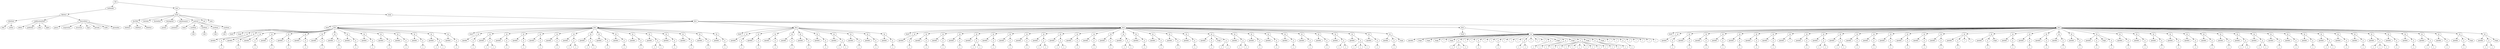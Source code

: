 digraph Tree {
	"t0" [label = "TEI"];
	"t1" [label = "teiHeader"];
	"t2" [label = "fileDesc"];
	"t3" [label = "titleStmt"];
	"t4" [label = "title"];
	"t5" [label = "author"];
	"t6" [label = "publicationStmt"];
	"t7" [label = "editor"];
	"t8" [label = "publisher"];
	"t9" [label = "idno"];
	"t10" [label = "rights"];
	"t11" [label = "SourceDesc"];
	"t12" [label = "genre"];
	"t13" [label = "inspiration"];
	"t14" [label = "structure"];
	"t15" [label = "type"];
	"t16" [label = "periode"];
	"t17" [label = "taille"];
	"t18" [label = "permalien"];
	"t19" [label = "text"];
	"t20" [label = "front"];
	"t21" [label = "docTitle"];
	"t22" [label = "titlePart"];
	"t23" [label = "titlePart"];
	"t24" [label = "titlePart"];
	"t25" [label = "docDate"];
	"t26" [label = "docAuthor"];
	"t27" [label = "docImprint"];
	"t28" [label = "printer"];
	"t29" [label = "performance"];
	"t30" [label = "premiere"];
	"t31" [label = "castList"];
	"t32" [label = "head"];
	"t33" [label = "castItem"];
	"t34" [label = "role"];
	"t35" [label = "castItem"];
	"t36" [label = "role"];
	"t37" [label = "castItem"];
	"t38" [label = "role"];
	"t39" [label = "castItem"];
	"t40" [label = "role"];
	"t41" [label = "set"];
	"t42" [label = "note"];
	"t43" [label = "body"];
	"t44" [label = "div1"];
	"t45" [label = "head"];
	"t46" [label = "div2"];
	"t47" [label = "head"];
	"t48" [label = "stage"];
	"t49" [label = "sp"];
	"t50" [label = "speaker"];
	"t51" [label = "p"];
	"t52" [label = "s"];
	"t53" [label = "sp"];
	"t54" [label = "speaker"];
	"t55" [label = "p"];
	"t56" [label = "s"];
	"t57" [label = "sp"];
	"t58" [label = "speaker"];
	"t59" [label = "p"];
	"t60" [label = "s"];
	"t61" [label = "sp"];
	"t62" [label = "speaker"];
	"t63" [label = "p"];
	"t64" [label = "s"];
	"t65" [label = "sp"];
	"t66" [label = "speaker"];
	"t67" [label = "p"];
	"t68" [label = "s"];
	"t69" [label = "sp"];
	"t70" [label = "speaker"];
	"t71" [label = "p"];
	"t72" [label = "s"];
	"t73" [label = "sp"];
	"t74" [label = "speaker"];
	"t75" [label = "p"];
	"t76" [label = "s"];
	"t77" [label = "sp"];
	"t78" [label = "speaker"];
	"t79" [label = "p"];
	"t80" [label = "s"];
	"t81" [label = "sp"];
	"t82" [label = "speaker"];
	"t83" [label = "p"];
	"t84" [label = "s"];
	"t85" [label = "sp"];
	"t86" [label = "speaker"];
	"t87" [label = "p"];
	"t88" [label = "s"];
	"t89" [label = "sp"];
	"t90" [label = "speaker"];
	"t91" [label = "p"];
	"t92" [label = "s"];
	"t93" [label = "sp"];
	"t94" [label = "speaker"];
	"t95" [label = "p"];
	"t96" [label = "s"];
	"t97" [label = "sp"];
	"t98" [label = "speaker"];
	"t99" [label = "p"];
	"t100" [label = "s"];
	"t101" [label = "sp"];
	"t102" [label = "speaker"];
	"t103" [label = "p"];
	"t104" [label = "s"];
	"t105" [label = "s"];
	"t106" [label = "sp"];
	"t107" [label = "speaker"];
	"t108" [label = "p"];
	"t109" [label = "s"];
	"t110" [label = "div2"];
	"t111" [label = "head"];
	"t112" [label = "sp"];
	"t113" [label = "speaker"];
	"t114" [label = "p"];
	"t115" [label = "s"];
	"t116" [label = "sp"];
	"t117" [label = "speaker"];
	"t118" [label = "p"];
	"t119" [label = "s"];
	"t120" [label = "s"];
	"t121" [label = "sp"];
	"t122" [label = "speaker"];
	"t123" [label = "p"];
	"t124" [label = "s"];
	"t125" [label = "sp"];
	"t126" [label = "speaker"];
	"t127" [label = "p"];
	"t128" [label = "s"];
	"t129" [label = "sp"];
	"t130" [label = "speaker"];
	"t131" [label = "p"];
	"t132" [label = "s"];
	"t133" [label = "sp"];
	"t134" [label = "speaker"];
	"t135" [label = "p"];
	"t136" [label = "s"];
	"t137" [label = "sp"];
	"t138" [label = "speaker"];
	"t139" [label = "p"];
	"t140" [label = "s"];
	"t141" [label = "s"];
	"t142" [label = "sp"];
	"t143" [label = "speaker"];
	"t144" [label = "p"];
	"t145" [label = "s"];
	"t146" [label = "s"];
	"t147" [label = "sp"];
	"t148" [label = "speaker"];
	"t149" [label = "p"];
	"t150" [label = "s"];
	"t151" [label = "sp"];
	"t152" [label = "speaker"];
	"t153" [label = "p"];
	"t154" [label = "s"];
	"t155" [label = "sp"];
	"t156" [label = "speaker"];
	"t157" [label = "p"];
	"t158" [label = "s"];
	"t159" [label = "sp"];
	"t160" [label = "speaker"];
	"t161" [label = "p"];
	"t162" [label = "s"];
	"t163" [label = "s"];
	"t164" [label = "sp"];
	"t165" [label = "speaker"];
	"t166" [label = "p"];
	"t167" [label = "s"];
	"t168" [label = "sp"];
	"t169" [label = "speaker"];
	"t170" [label = "p"];
	"t171" [label = "s"];
	"t172" [label = "sp"];
	"t173" [label = "speaker"];
	"t174" [label = "p"];
	"t175" [label = "s"];
	"t176" [label = "sp"];
	"t177" [label = "speaker"];
	"t178" [label = "p"];
	"t179" [label = "s"];
	"t180" [label = "div2"];
	"t181" [label = "head"];
	"t182" [label = "sp"];
	"t183" [label = "speaker"];
	"t184" [label = "p"];
	"t185" [label = "s"];
	"t186" [label = "sp"];
	"t187" [label = "speaker"];
	"t188" [label = "p"];
	"t189" [label = "s"];
	"t190" [label = "sp"];
	"t191" [label = "speaker"];
	"t192" [label = "p"];
	"t193" [label = "s"];
	"t194" [label = "sp"];
	"t195" [label = "speaker"];
	"t196" [label = "p"];
	"t197" [label = "s"];
	"t198" [label = "sp"];
	"t199" [label = "speaker"];
	"t200" [label = "p"];
	"t201" [label = "s"];
	"t202" [label = "sp"];
	"t203" [label = "speaker"];
	"t204" [label = "p"];
	"t205" [label = "s"];
	"t206" [label = "sp"];
	"t207" [label = "speaker"];
	"t208" [label = "p"];
	"t209" [label = "s"];
	"t210" [label = "s"];
	"t211" [label = "sp"];
	"t212" [label = "speaker"];
	"t213" [label = "p"];
	"t214" [label = "s"];
	"t215" [label = "sp"];
	"t216" [label = "speaker"];
	"t217" [label = "p"];
	"t218" [label = "s"];
	"t219" [label = "sp"];
	"t220" [label = "speaker"];
	"t221" [label = "p"];
	"t222" [label = "s"];
	"t223" [label = "div2"];
	"t224" [label = "head"];
	"t225" [label = "sp"];
	"t226" [label = "speaker"];
	"t227" [label = "p"];
	"t228" [label = "s"];
	"t229" [label = "sp"];
	"t230" [label = "speaker"];
	"t231" [label = "p"];
	"t232" [label = "s"];
	"t233" [label = "sp"];
	"t234" [label = "speaker"];
	"t235" [label = "p"];
	"t236" [label = "s"];
	"t237" [label = "sp"];
	"t238" [label = "speaker"];
	"t239" [label = "p"];
	"t240" [label = "s"];
	"t241" [label = "sp"];
	"t242" [label = "speaker"];
	"t243" [label = "p"];
	"t244" [label = "s"];
	"t245" [label = "s"];
	"t246" [label = "sp"];
	"t247" [label = "speaker"];
	"t248" [label = "p"];
	"t249" [label = "s"];
	"t250" [label = "sp"];
	"t251" [label = "speaker"];
	"t252" [label = "p"];
	"t253" [label = "s"];
	"t254" [label = "sp"];
	"t255" [label = "speaker"];
	"t256" [label = "p"];
	"t257" [label = "s"];
	"t258" [label = "sp"];
	"t259" [label = "speaker"];
	"t260" [label = "p"];
	"t261" [label = "s"];
	"t262" [label = "s"];
	"t263" [label = "sp"];
	"t264" [label = "speaker"];
	"t265" [label = "p"];
	"t266" [label = "s"];
	"t267" [label = "s"];
	"t268" [label = "sp"];
	"t269" [label = "speaker"];
	"t270" [label = "p"];
	"t271" [label = "s"];
	"t272" [label = "sp"];
	"t273" [label = "speaker"];
	"t274" [label = "p"];
	"t275" [label = "s"];
	"t276" [label = "sp"];
	"t277" [label = "speaker"];
	"t278" [label = "p"];
	"t279" [label = "s"];
	"t280" [label = "sp"];
	"t281" [label = "speaker"];
	"t282" [label = "p"];
	"t283" [label = "s"];
	"t284" [label = "s"];
	"t285" [label = "sp"];
	"t286" [label = "speaker"];
	"t287" [label = "p"];
	"t288" [label = "s"];
	"t289" [label = "sp"];
	"t290" [label = "speaker"];
	"t291" [label = "p"];
	"t292" [label = "s"];
	"t293" [label = "sp"];
	"t294" [label = "speaker"];
	"t295" [label = "p"];
	"t296" [label = "s"];
	"t297" [label = "sp"];
	"t298" [label = "speaker"];
	"t299" [label = "p"];
	"t300" [label = "s"];
	"t301" [label = "sp"];
	"t302" [label = "speaker"];
	"t303" [label = "p"];
	"t304" [label = "s"];
	"t305" [label = "stage"];
	"t306" [label = "p"];
	"t307" [label = "s"];
	"t308" [label = "s"];
	"t309" [label = "sp"];
	"t310" [label = "speaker"];
	"t311" [label = "p"];
	"t312" [label = "s"];
	"t313" [label = "s"];
	"t314" [label = "sp"];
	"t315" [label = "speaker"];
	"t316" [label = "p"];
	"t317" [label = "s"];
	"t318" [label = "sp"];
	"t319" [label = "speaker"];
	"t320" [label = "p"];
	"t321" [label = "s"];
	"t322" [label = "sp"];
	"t323" [label = "speaker"];
	"t324" [label = "p"];
	"t325" [label = "s"];
	"t326" [label = "sp"];
	"t327" [label = "speaker"];
	"t328" [label = "p"];
	"t329" [label = "s"];
	"t330" [label = "sp"];
	"t331" [label = "speaker"];
	"t332" [label = "p"];
	"t333" [label = "s"];
	"t334" [label = "sp"];
	"t335" [label = "speaker"];
	"t336" [label = "p"];
	"t337" [label = "s"];
	"t338" [label = "s"];
	"t339" [label = "sp"];
	"t340" [label = "speaker"];
	"t341" [label = "p"];
	"t342" [label = "s"];
	"t343" [label = "s"];
	"t344" [label = "s"];
	"t345" [label = "sp"];
	"t346" [label = "speaker"];
	"t347" [label = "p"];
	"t348" [label = "s"];
	"t349" [label = "sp"];
	"t350" [label = "speaker"];
	"t351" [label = "p"];
	"t352" [label = "s"];
	"t353" [label = "stage"];
	"t354" [label = "div2"];
	"t355" [label = "head"];
	"t356" [label = "sp"];
	"t357" [label = "speaker"];
	"t358" [label = "stage"];
	"t359" [label = "stage"];
	"t360" [label = "stage"];
	"t361" [label = "l"];
	"t362" [label = "stage"];
	"t363" [label = "p"];
	"t364" [label = "s"];
	"t365" [label = "s"];
	"t366" [label = "s"];
	"t367" [label = "l"];
	"t368" [label = "l"];
	"t369" [label = "p"];
	"t370" [label = "s"];
	"t371" [label = "l"];
	"t372" [label = "l"];
	"t373" [label = "p"];
	"t374" [label = "s"];
	"t375" [label = "l"];
	"t376" [label = "l"];
	"t377" [label = "l"];
	"t378" [label = "p"];
	"t379" [label = "s"];
	"t380" [label = "s"];
	"t381" [label = "l"];
	"t382" [label = "l"];
	"t383" [label = "l"];
	"t384" [label = "p"];
	"t385" [label = "s"];
	"t386" [label = "stage"];
	"t387" [label = "p"];
	"t388" [label = "s"];
	"t389" [label = "s"];
	"t390" [label = "stage"];
	"t391" [label = "p"];
	"t392" [label = "s"];
	"t393" [label = "s"];
	"t394" [label = "s"];
	"t395" [label = "s"];
	"t396" [label = "s"];
	"t397" [label = "s"];
	"t398" [label = "s"];
	"t399" [label = "s"];
	"t400" [label = "s"];
	"t401" [label = "stage"];
	"t402" [label = "p"];
	"t403" [label = "s"];
	"t404" [label = "s"];
	"t405" [label = "s"];
	"t406" [label = "stage"];
	"t407" [label = "l"];
	"t408" [label = "l"];
	"t409" [label = "p"];
	"t410" [label = "s"];
	"t411" [label = "l"];
	"t412" [label = "l"];
	"t413" [label = "l"];
	"t414" [label = "l"];
	"t415" [label = "l"];
	"t416" [label = "div2"];
	"t417" [label = "head"];
	"t418" [label = "sp"];
	"t419" [label = "speaker"];
	"t420" [label = "p"];
	"t421" [label = "s"];
	"t422" [label = "sp"];
	"t423" [label = "speaker"];
	"t424" [label = "p"];
	"t425" [label = "s"];
	"t426" [label = "sp"];
	"t427" [label = "speaker"];
	"t428" [label = "p"];
	"t429" [label = "s"];
	"t430" [label = "sp"];
	"t431" [label = "speaker"];
	"t432" [label = "p"];
	"t433" [label = "s"];
	"t434" [label = "sp"];
	"t435" [label = "speaker"];
	"t436" [label = "p"];
	"t437" [label = "s"];
	"t438" [label = "sp"];
	"t439" [label = "speaker"];
	"t440" [label = "p"];
	"t441" [label = "s"];
	"t442" [label = "sp"];
	"t443" [label = "speaker"];
	"t444" [label = "p"];
	"t445" [label = "s"];
	"t446" [label = "sp"];
	"t447" [label = "speaker"];
	"t448" [label = "l"];
	"t449" [label = "sp"];
	"t450" [label = "speaker"];
	"t451" [label = "p"];
	"t452" [label = "s"];
	"t453" [label = "sp"];
	"t454" [label = "speaker"];
	"t455" [label = "p"];
	"t456" [label = "s"];
	"t457" [label = "s"];
	"t458" [label = "sp"];
	"t459" [label = "speaker"];
	"t460" [label = "p"];
	"t461" [label = "s"];
	"t462" [label = "s"];
	"t463" [label = "sp"];
	"t464" [label = "speaker"];
	"t465" [label = "p"];
	"t466" [label = "s"];
	"t467" [label = "sp"];
	"t468" [label = "speaker"];
	"t469" [label = "p"];
	"t470" [label = "s"];
	"t471" [label = "sp"];
	"t472" [label = "speaker"];
	"t473" [label = "p"];
	"t474" [label = "s"];
	"t475" [label = "sp"];
	"t476" [label = "speaker"];
	"t477" [label = "p"];
	"t478" [label = "s"];
	"t479" [label = "sp"];
	"t480" [label = "speaker"];
	"t481" [label = "p"];
	"t482" [label = "s"];
	"t483" [label = "sp"];
	"t484" [label = "speaker"];
	"t485" [label = "p"];
	"t486" [label = "s"];
	"t487" [label = "sp"];
	"t488" [label = "speaker"];
	"t489" [label = "p"];
	"t490" [label = "s"];
	"t491" [label = "l"];
	"t492" [label = "l"];
	"t493" [label = "sp"];
	"t494" [label = "speaker"];
	"t495" [label = "p"];
	"t496" [label = "s"];
	"t497" [label = "stage"];
	"t498" [label = "sp"];
	"t499" [label = "speaker"];
	"t500" [label = "p"];
	"t501" [label = "s"];
	"t502" [label = "sp"];
	"t503" [label = "speaker"];
	"t504" [label = "p"];
	"t505" [label = "s"];
	"t506" [label = "sp"];
	"t507" [label = "speaker"];
	"t508" [label = "p"];
	"t509" [label = "s"];
	"t510" [label = "sp"];
	"t511" [label = "speaker"];
	"t512" [label = "p"];
	"t513" [label = "s"];
	"t514" [label = "sp"];
	"t515" [label = "speaker"];
	"t516" [label = "p"];
	"t517" [label = "s"];
	"t518" [label = "sp"];
	"t519" [label = "speaker"];
	"t520" [label = "p"];
	"t521" [label = "s"];
	"t522" [label = "stage"];
	"t523" [label = "p"];
	"t524" [label = "s"];
	"t525" [label = "sp"];
	"t526" [label = "speaker"];
	"t527" [label = "p"];
	"t528" [label = "s"];
	"t529" [label = "sp"];
	"t530" [label = "speaker"];
	"t531" [label = "p"];
	"t532" [label = "s"];
	"t533" [label = "sp"];
	"t534" [label = "speaker"];
	"t535" [label = "p"];
	"t536" [label = "s"];
	"t537" [label = "sp"];
	"t538" [label = "speaker"];
	"t539" [label = "p"];
	"t540" [label = "s"];
	"t541" [label = "sp"];
	"t542" [label = "speaker"];
	"t543" [label = "p"];
	"t544" [label = "s"];
	"t545" [label = "sp"];
	"t546" [label = "speaker"];
	"t547" [label = "p"];
	"t548" [label = "s"];
	"t549" [label = "sp"];
	"t550" [label = "speaker"];
	"t551" [label = "p"];
	"t552" [label = "s"];
	"t553" [label = "sp"];
	"t554" [label = "speaker"];
	"t555" [label = "p"];
	"t556" [label = "s"];
	"t557" [label = "s"];
	"t558" [label = "sp"];
	"t559" [label = "speaker"];
	"t560" [label = "p"];
	"t561" [label = "s"];
	"t562" [label = "s"];
	"t563" [label = "sp"];
	"t564" [label = "speaker"];
	"t565" [label = "p"];
	"t566" [label = "s"];
	"t567" [label = "sp"];
	"t568" [label = "speaker"];
	"t569" [label = "p"];
	"t570" [label = "s"];
	"t571" [label = "sp"];
	"t572" [label = "speaker"];
	"t573" [label = "p"];
	"t574" [label = "s"];
	"t575" [label = "sp"];
	"t576" [label = "speaker"];
	"t577" [label = "p"];
	"t578" [label = "s"];
	"t579" [label = "s"];
	"t580" [label = "sp"];
	"t581" [label = "speaker"];
	"t582" [label = "p"];
	"t583" [label = "s"];
	"t584" [label = "sp"];
	"t585" [label = "speaker"];
	"t586" [label = "p"];
	"t587" [label = "s"];
	"t588" [label = "sp"];
	"t589" [label = "speaker"];
	"t590" [label = "p"];
	"t591" [label = "s"];
	"t592" [label = "s"];
	"t593" [label = "s"];
	"t594" [label = "sp"];
	"t595" [label = "speaker"];
	"t596" [label = "p"];
	"t597" [label = "s"];
	"t598" [label = "sp"];
	"t599" [label = "speaker"];
	"t600" [label = "p"];
	"t601" [label = "s"];
	"t602" [label = "sp"];
	"t603" [label = "speaker"];
	"t604" [label = "p"];
	"t605" [label = "s"];
	"t606" [label = "s"];
	"t607" [label = "sp"];
	"t608" [label = "speaker"];
	"t609" [label = "p"];
	"t610" [label = "s"];
	"t611" [label = "sp"];
	"t612" [label = "speaker"];
	"t613" [label = "p"];
	"t614" [label = "s"];
	"t615" [label = "stage"];
	"t616" [label = "sp"];
	"t617" [label = "speaker"];
	"t618" [label = "p"];
	"t619" [label = "s"];
	"t620" [label = "s"];
	"t621" [label = "stage"];
	"t0" -> "t1";
	"t1" -> "t2";
	"t2" -> "t3";
	"t3" -> "t4";
	"t3" -> "t5";
	"t2" -> "t6";
	"t6" -> "t7";
	"t6" -> "t8";
	"t6" -> "t9";
	"t6" -> "t10";
	"t2" -> "t11";
	"t11" -> "t12";
	"t11" -> "t13";
	"t11" -> "t14";
	"t11" -> "t15";
	"t11" -> "t16";
	"t11" -> "t17";
	"t11" -> "t18";
	"t0" -> "t19";
	"t19" -> "t20";
	"t20" -> "t21";
	"t21" -> "t22";
	"t21" -> "t23";
	"t21" -> "t24";
	"t20" -> "t25";
	"t20" -> "t26";
	"t20" -> "t27";
	"t27" -> "t28";
	"t20" -> "t29";
	"t29" -> "t30";
	"t20" -> "t31";
	"t31" -> "t32";
	"t31" -> "t33";
	"t33" -> "t34";
	"t31" -> "t35";
	"t35" -> "t36";
	"t31" -> "t37";
	"t37" -> "t38";
	"t31" -> "t39";
	"t39" -> "t40";
	"t20" -> "t41";
	"t20" -> "t42";
	"t19" -> "t43";
	"t43" -> "t44";
	"t44" -> "t45";
	"t44" -> "t46";
	"t46" -> "t47";
	"t46" -> "t48";
	"t46" -> "t49";
	"t49" -> "t50";
	"t49" -> "t51";
	"t51" -> "t52";
	"t46" -> "t53";
	"t53" -> "t54";
	"t53" -> "t55";
	"t55" -> "t56";
	"t46" -> "t57";
	"t57" -> "t58";
	"t57" -> "t59";
	"t59" -> "t60";
	"t46" -> "t61";
	"t61" -> "t62";
	"t61" -> "t63";
	"t63" -> "t64";
	"t46" -> "t65";
	"t65" -> "t66";
	"t65" -> "t67";
	"t67" -> "t68";
	"t46" -> "t69";
	"t69" -> "t70";
	"t69" -> "t71";
	"t71" -> "t72";
	"t46" -> "t73";
	"t73" -> "t74";
	"t73" -> "t75";
	"t75" -> "t76";
	"t46" -> "t77";
	"t77" -> "t78";
	"t77" -> "t79";
	"t79" -> "t80";
	"t46" -> "t81";
	"t81" -> "t82";
	"t81" -> "t83";
	"t83" -> "t84";
	"t46" -> "t85";
	"t85" -> "t86";
	"t85" -> "t87";
	"t87" -> "t88";
	"t46" -> "t89";
	"t89" -> "t90";
	"t89" -> "t91";
	"t91" -> "t92";
	"t46" -> "t93";
	"t93" -> "t94";
	"t93" -> "t95";
	"t95" -> "t96";
	"t46" -> "t97";
	"t97" -> "t98";
	"t97" -> "t99";
	"t99" -> "t100";
	"t46" -> "t101";
	"t101" -> "t102";
	"t101" -> "t103";
	"t103" -> "t104";
	"t103" -> "t105";
	"t46" -> "t106";
	"t106" -> "t107";
	"t106" -> "t108";
	"t108" -> "t109";
	"t44" -> "t110";
	"t110" -> "t111";
	"t110" -> "t112";
	"t112" -> "t113";
	"t112" -> "t114";
	"t114" -> "t115";
	"t110" -> "t116";
	"t116" -> "t117";
	"t116" -> "t118";
	"t118" -> "t119";
	"t118" -> "t120";
	"t110" -> "t121";
	"t121" -> "t122";
	"t121" -> "t123";
	"t123" -> "t124";
	"t110" -> "t125";
	"t125" -> "t126";
	"t125" -> "t127";
	"t127" -> "t128";
	"t110" -> "t129";
	"t129" -> "t130";
	"t129" -> "t131";
	"t131" -> "t132";
	"t110" -> "t133";
	"t133" -> "t134";
	"t133" -> "t135";
	"t135" -> "t136";
	"t110" -> "t137";
	"t137" -> "t138";
	"t137" -> "t139";
	"t139" -> "t140";
	"t139" -> "t141";
	"t110" -> "t142";
	"t142" -> "t143";
	"t142" -> "t144";
	"t144" -> "t145";
	"t144" -> "t146";
	"t110" -> "t147";
	"t147" -> "t148";
	"t147" -> "t149";
	"t149" -> "t150";
	"t110" -> "t151";
	"t151" -> "t152";
	"t151" -> "t153";
	"t153" -> "t154";
	"t110" -> "t155";
	"t155" -> "t156";
	"t155" -> "t157";
	"t157" -> "t158";
	"t110" -> "t159";
	"t159" -> "t160";
	"t159" -> "t161";
	"t161" -> "t162";
	"t161" -> "t163";
	"t110" -> "t164";
	"t164" -> "t165";
	"t164" -> "t166";
	"t166" -> "t167";
	"t110" -> "t168";
	"t168" -> "t169";
	"t168" -> "t170";
	"t170" -> "t171";
	"t110" -> "t172";
	"t172" -> "t173";
	"t172" -> "t174";
	"t174" -> "t175";
	"t110" -> "t176";
	"t176" -> "t177";
	"t176" -> "t178";
	"t178" -> "t179";
	"t44" -> "t180";
	"t180" -> "t181";
	"t180" -> "t182";
	"t182" -> "t183";
	"t182" -> "t184";
	"t184" -> "t185";
	"t180" -> "t186";
	"t186" -> "t187";
	"t186" -> "t188";
	"t188" -> "t189";
	"t180" -> "t190";
	"t190" -> "t191";
	"t190" -> "t192";
	"t192" -> "t193";
	"t180" -> "t194";
	"t194" -> "t195";
	"t194" -> "t196";
	"t196" -> "t197";
	"t180" -> "t198";
	"t198" -> "t199";
	"t198" -> "t200";
	"t200" -> "t201";
	"t180" -> "t202";
	"t202" -> "t203";
	"t202" -> "t204";
	"t204" -> "t205";
	"t180" -> "t206";
	"t206" -> "t207";
	"t206" -> "t208";
	"t208" -> "t209";
	"t208" -> "t210";
	"t180" -> "t211";
	"t211" -> "t212";
	"t211" -> "t213";
	"t213" -> "t214";
	"t180" -> "t215";
	"t215" -> "t216";
	"t215" -> "t217";
	"t217" -> "t218";
	"t180" -> "t219";
	"t219" -> "t220";
	"t219" -> "t221";
	"t221" -> "t222";
	"t44" -> "t223";
	"t223" -> "t224";
	"t223" -> "t225";
	"t225" -> "t226";
	"t225" -> "t227";
	"t227" -> "t228";
	"t223" -> "t229";
	"t229" -> "t230";
	"t229" -> "t231";
	"t231" -> "t232";
	"t223" -> "t233";
	"t233" -> "t234";
	"t233" -> "t235";
	"t235" -> "t236";
	"t223" -> "t237";
	"t237" -> "t238";
	"t237" -> "t239";
	"t239" -> "t240";
	"t223" -> "t241";
	"t241" -> "t242";
	"t241" -> "t243";
	"t243" -> "t244";
	"t243" -> "t245";
	"t223" -> "t246";
	"t246" -> "t247";
	"t246" -> "t248";
	"t248" -> "t249";
	"t223" -> "t250";
	"t250" -> "t251";
	"t250" -> "t252";
	"t252" -> "t253";
	"t223" -> "t254";
	"t254" -> "t255";
	"t254" -> "t256";
	"t256" -> "t257";
	"t223" -> "t258";
	"t258" -> "t259";
	"t258" -> "t260";
	"t260" -> "t261";
	"t260" -> "t262";
	"t223" -> "t263";
	"t263" -> "t264";
	"t263" -> "t265";
	"t265" -> "t266";
	"t265" -> "t267";
	"t223" -> "t268";
	"t268" -> "t269";
	"t268" -> "t270";
	"t270" -> "t271";
	"t223" -> "t272";
	"t272" -> "t273";
	"t272" -> "t274";
	"t274" -> "t275";
	"t223" -> "t276";
	"t276" -> "t277";
	"t276" -> "t278";
	"t278" -> "t279";
	"t223" -> "t280";
	"t280" -> "t281";
	"t280" -> "t282";
	"t282" -> "t283";
	"t282" -> "t284";
	"t223" -> "t285";
	"t285" -> "t286";
	"t285" -> "t287";
	"t287" -> "t288";
	"t223" -> "t289";
	"t289" -> "t290";
	"t289" -> "t291";
	"t291" -> "t292";
	"t223" -> "t293";
	"t293" -> "t294";
	"t293" -> "t295";
	"t295" -> "t296";
	"t223" -> "t297";
	"t297" -> "t298";
	"t297" -> "t299";
	"t299" -> "t300";
	"t223" -> "t301";
	"t301" -> "t302";
	"t301" -> "t303";
	"t303" -> "t304";
	"t301" -> "t305";
	"t301" -> "t306";
	"t306" -> "t307";
	"t306" -> "t308";
	"t223" -> "t309";
	"t309" -> "t310";
	"t309" -> "t311";
	"t311" -> "t312";
	"t311" -> "t313";
	"t223" -> "t314";
	"t314" -> "t315";
	"t314" -> "t316";
	"t316" -> "t317";
	"t223" -> "t318";
	"t318" -> "t319";
	"t318" -> "t320";
	"t320" -> "t321";
	"t223" -> "t322";
	"t322" -> "t323";
	"t322" -> "t324";
	"t324" -> "t325";
	"t223" -> "t326";
	"t326" -> "t327";
	"t326" -> "t328";
	"t328" -> "t329";
	"t223" -> "t330";
	"t330" -> "t331";
	"t330" -> "t332";
	"t332" -> "t333";
	"t223" -> "t334";
	"t334" -> "t335";
	"t334" -> "t336";
	"t336" -> "t337";
	"t336" -> "t338";
	"t223" -> "t339";
	"t339" -> "t340";
	"t339" -> "t341";
	"t341" -> "t342";
	"t341" -> "t343";
	"t341" -> "t344";
	"t223" -> "t345";
	"t345" -> "t346";
	"t345" -> "t347";
	"t347" -> "t348";
	"t223" -> "t349";
	"t349" -> "t350";
	"t349" -> "t351";
	"t351" -> "t352";
	"t349" -> "t353";
	"t44" -> "t354";
	"t354" -> "t355";
	"t354" -> "t356";
	"t356" -> "t357";
	"t356" -> "t358";
	"t356" -> "t359";
	"t356" -> "t360";
	"t356" -> "t361";
	"t356" -> "t362";
	"t356" -> "t363";
	"t363" -> "t364";
	"t363" -> "t365";
	"t363" -> "t366";
	"t356" -> "t367";
	"t356" -> "t368";
	"t356" -> "t369";
	"t369" -> "t370";
	"t356" -> "t371";
	"t356" -> "t372";
	"t356" -> "t373";
	"t373" -> "t374";
	"t356" -> "t375";
	"t356" -> "t376";
	"t356" -> "t377";
	"t356" -> "t378";
	"t378" -> "t379";
	"t378" -> "t380";
	"t356" -> "t381";
	"t356" -> "t382";
	"t356" -> "t383";
	"t356" -> "t384";
	"t384" -> "t385";
	"t356" -> "t386";
	"t356" -> "t387";
	"t387" -> "t388";
	"t387" -> "t389";
	"t356" -> "t390";
	"t356" -> "t391";
	"t391" -> "t392";
	"t391" -> "t393";
	"t391" -> "t394";
	"t391" -> "t395";
	"t391" -> "t396";
	"t391" -> "t397";
	"t391" -> "t398";
	"t391" -> "t399";
	"t391" -> "t400";
	"t356" -> "t401";
	"t356" -> "t402";
	"t402" -> "t403";
	"t402" -> "t404";
	"t402" -> "t405";
	"t356" -> "t406";
	"t356" -> "t407";
	"t356" -> "t408";
	"t356" -> "t409";
	"t409" -> "t410";
	"t356" -> "t411";
	"t356" -> "t412";
	"t356" -> "t413";
	"t356" -> "t414";
	"t356" -> "t415";
	"t44" -> "t416";
	"t416" -> "t417";
	"t416" -> "t418";
	"t418" -> "t419";
	"t418" -> "t420";
	"t420" -> "t421";
	"t416" -> "t422";
	"t422" -> "t423";
	"t422" -> "t424";
	"t424" -> "t425";
	"t416" -> "t426";
	"t426" -> "t427";
	"t426" -> "t428";
	"t428" -> "t429";
	"t416" -> "t430";
	"t430" -> "t431";
	"t430" -> "t432";
	"t432" -> "t433";
	"t416" -> "t434";
	"t434" -> "t435";
	"t434" -> "t436";
	"t436" -> "t437";
	"t416" -> "t438";
	"t438" -> "t439";
	"t438" -> "t440";
	"t440" -> "t441";
	"t416" -> "t442";
	"t442" -> "t443";
	"t442" -> "t444";
	"t444" -> "t445";
	"t416" -> "t446";
	"t446" -> "t447";
	"t446" -> "t448";
	"t416" -> "t449";
	"t449" -> "t450";
	"t449" -> "t451";
	"t451" -> "t452";
	"t416" -> "t453";
	"t453" -> "t454";
	"t453" -> "t455";
	"t455" -> "t456";
	"t455" -> "t457";
	"t416" -> "t458";
	"t458" -> "t459";
	"t458" -> "t460";
	"t460" -> "t461";
	"t460" -> "t462";
	"t416" -> "t463";
	"t463" -> "t464";
	"t463" -> "t465";
	"t465" -> "t466";
	"t416" -> "t467";
	"t467" -> "t468";
	"t467" -> "t469";
	"t469" -> "t470";
	"t416" -> "t471";
	"t471" -> "t472";
	"t471" -> "t473";
	"t473" -> "t474";
	"t416" -> "t475";
	"t475" -> "t476";
	"t475" -> "t477";
	"t477" -> "t478";
	"t416" -> "t479";
	"t479" -> "t480";
	"t479" -> "t481";
	"t481" -> "t482";
	"t416" -> "t483";
	"t483" -> "t484";
	"t483" -> "t485";
	"t485" -> "t486";
	"t416" -> "t487";
	"t487" -> "t488";
	"t487" -> "t489";
	"t489" -> "t490";
	"t487" -> "t491";
	"t487" -> "t492";
	"t416" -> "t493";
	"t493" -> "t494";
	"t493" -> "t495";
	"t495" -> "t496";
	"t493" -> "t497";
	"t416" -> "t498";
	"t498" -> "t499";
	"t498" -> "t500";
	"t500" -> "t501";
	"t416" -> "t502";
	"t502" -> "t503";
	"t502" -> "t504";
	"t504" -> "t505";
	"t416" -> "t506";
	"t506" -> "t507";
	"t506" -> "t508";
	"t508" -> "t509";
	"t416" -> "t510";
	"t510" -> "t511";
	"t510" -> "t512";
	"t512" -> "t513";
	"t416" -> "t514";
	"t514" -> "t515";
	"t514" -> "t516";
	"t516" -> "t517";
	"t416" -> "t518";
	"t518" -> "t519";
	"t518" -> "t520";
	"t520" -> "t521";
	"t518" -> "t522";
	"t518" -> "t523";
	"t523" -> "t524";
	"t416" -> "t525";
	"t525" -> "t526";
	"t525" -> "t527";
	"t527" -> "t528";
	"t416" -> "t529";
	"t529" -> "t530";
	"t529" -> "t531";
	"t531" -> "t532";
	"t416" -> "t533";
	"t533" -> "t534";
	"t533" -> "t535";
	"t535" -> "t536";
	"t416" -> "t537";
	"t537" -> "t538";
	"t537" -> "t539";
	"t539" -> "t540";
	"t416" -> "t541";
	"t541" -> "t542";
	"t541" -> "t543";
	"t543" -> "t544";
	"t416" -> "t545";
	"t545" -> "t546";
	"t545" -> "t547";
	"t547" -> "t548";
	"t416" -> "t549";
	"t549" -> "t550";
	"t549" -> "t551";
	"t551" -> "t552";
	"t416" -> "t553";
	"t553" -> "t554";
	"t553" -> "t555";
	"t555" -> "t556";
	"t555" -> "t557";
	"t416" -> "t558";
	"t558" -> "t559";
	"t558" -> "t560";
	"t560" -> "t561";
	"t560" -> "t562";
	"t416" -> "t563";
	"t563" -> "t564";
	"t563" -> "t565";
	"t565" -> "t566";
	"t416" -> "t567";
	"t567" -> "t568";
	"t567" -> "t569";
	"t569" -> "t570";
	"t416" -> "t571";
	"t571" -> "t572";
	"t571" -> "t573";
	"t573" -> "t574";
	"t416" -> "t575";
	"t575" -> "t576";
	"t575" -> "t577";
	"t577" -> "t578";
	"t577" -> "t579";
	"t416" -> "t580";
	"t580" -> "t581";
	"t580" -> "t582";
	"t582" -> "t583";
	"t416" -> "t584";
	"t584" -> "t585";
	"t584" -> "t586";
	"t586" -> "t587";
	"t416" -> "t588";
	"t588" -> "t589";
	"t588" -> "t590";
	"t590" -> "t591";
	"t590" -> "t592";
	"t590" -> "t593";
	"t416" -> "t594";
	"t594" -> "t595";
	"t594" -> "t596";
	"t596" -> "t597";
	"t416" -> "t598";
	"t598" -> "t599";
	"t598" -> "t600";
	"t600" -> "t601";
	"t416" -> "t602";
	"t602" -> "t603";
	"t602" -> "t604";
	"t604" -> "t605";
	"t604" -> "t606";
	"t416" -> "t607";
	"t607" -> "t608";
	"t607" -> "t609";
	"t609" -> "t610";
	"t416" -> "t611";
	"t611" -> "t612";
	"t611" -> "t613";
	"t613" -> "t614";
	"t611" -> "t615";
	"t416" -> "t616";
	"t616" -> "t617";
	"t616" -> "t618";
	"t618" -> "t619";
	"t618" -> "t620";
	"t616" -> "t621";
}
